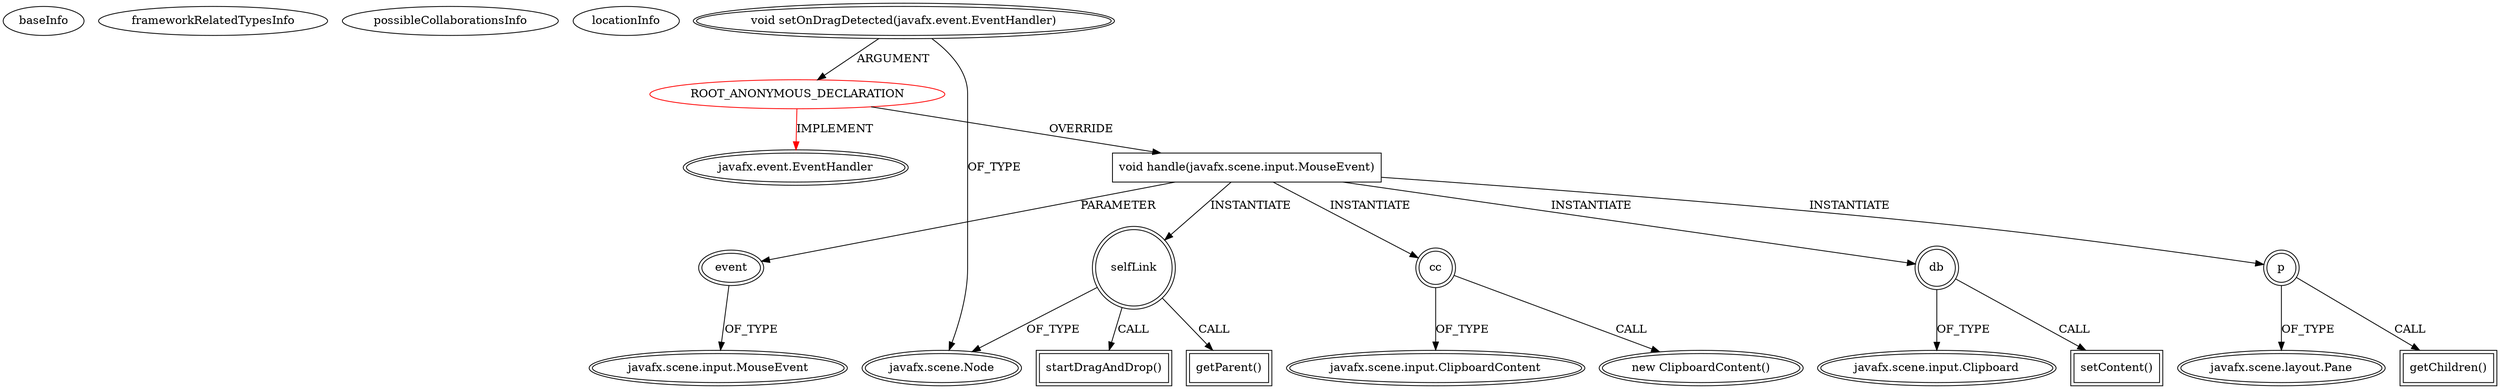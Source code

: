 digraph {
baseInfo[graphId=4647,category="extension_graph",isAnonymous=true,possibleRelation=false]
frameworkRelatedTypesInfo[0="javafx.event.EventHandler"]
possibleCollaborationsInfo[]
locationInfo[projectName="vaalfreja-Time",filePath="/vaalfreja-Time/Time-master/src/time/structs/TicketUI.java",contextSignature="void TicketUI(time.structs.Ticket)",graphId="4647"]
0[label="ROOT_ANONYMOUS_DECLARATION",vertexType="ROOT_ANONYMOUS_DECLARATION",isFrameworkType=false,color=red]
1[label="javafx.event.EventHandler",vertexType="FRAMEWORK_INTERFACE_TYPE",isFrameworkType=true,peripheries=2]
2[label="void setOnDragDetected(javafx.event.EventHandler)",vertexType="OUTSIDE_CALL",isFrameworkType=true,peripheries=2]
3[label="javafx.scene.Node",vertexType="FRAMEWORK_CLASS_TYPE",isFrameworkType=true,peripheries=2]
4[label="void handle(javafx.scene.input.MouseEvent)",vertexType="OVERRIDING_METHOD_DECLARATION",isFrameworkType=false,shape=box]
5[label="event",vertexType="PARAMETER_DECLARATION",isFrameworkType=true,peripheries=2]
6[label="javafx.scene.input.MouseEvent",vertexType="FRAMEWORK_CLASS_TYPE",isFrameworkType=true,peripheries=2]
7[label="selfLink",vertexType="VARIABLE_EXPRESION",isFrameworkType=true,peripheries=2,shape=circle]
8[label="startDragAndDrop()",vertexType="INSIDE_CALL",isFrameworkType=true,peripheries=2,shape=box]
11[label="cc",vertexType="VARIABLE_EXPRESION",isFrameworkType=true,peripheries=2,shape=circle]
12[label="javafx.scene.input.ClipboardContent",vertexType="FRAMEWORK_CLASS_TYPE",isFrameworkType=true,peripheries=2]
10[label="new ClipboardContent()",vertexType="CONSTRUCTOR_CALL",isFrameworkType=true,peripheries=2]
13[label="db",vertexType="VARIABLE_EXPRESION",isFrameworkType=true,peripheries=2,shape=circle]
15[label="javafx.scene.input.Clipboard",vertexType="FRAMEWORK_CLASS_TYPE",isFrameworkType=true,peripheries=2]
14[label="setContent()",vertexType="INSIDE_CALL",isFrameworkType=true,peripheries=2,shape=box]
17[label="getParent()",vertexType="INSIDE_CALL",isFrameworkType=true,peripheries=2,shape=box]
18[label="p",vertexType="VARIABLE_EXPRESION",isFrameworkType=true,peripheries=2,shape=circle]
20[label="javafx.scene.layout.Pane",vertexType="FRAMEWORK_CLASS_TYPE",isFrameworkType=true,peripheries=2]
19[label="getChildren()",vertexType="INSIDE_CALL",isFrameworkType=true,peripheries=2,shape=box]
0->1[label="IMPLEMENT",color=red]
2->0[label="ARGUMENT"]
2->3[label="OF_TYPE"]
0->4[label="OVERRIDE"]
5->6[label="OF_TYPE"]
4->5[label="PARAMETER"]
4->7[label="INSTANTIATE"]
7->3[label="OF_TYPE"]
7->8[label="CALL"]
4->11[label="INSTANTIATE"]
11->12[label="OF_TYPE"]
11->10[label="CALL"]
4->13[label="INSTANTIATE"]
13->15[label="OF_TYPE"]
13->14[label="CALL"]
7->17[label="CALL"]
4->18[label="INSTANTIATE"]
18->20[label="OF_TYPE"]
18->19[label="CALL"]
}
